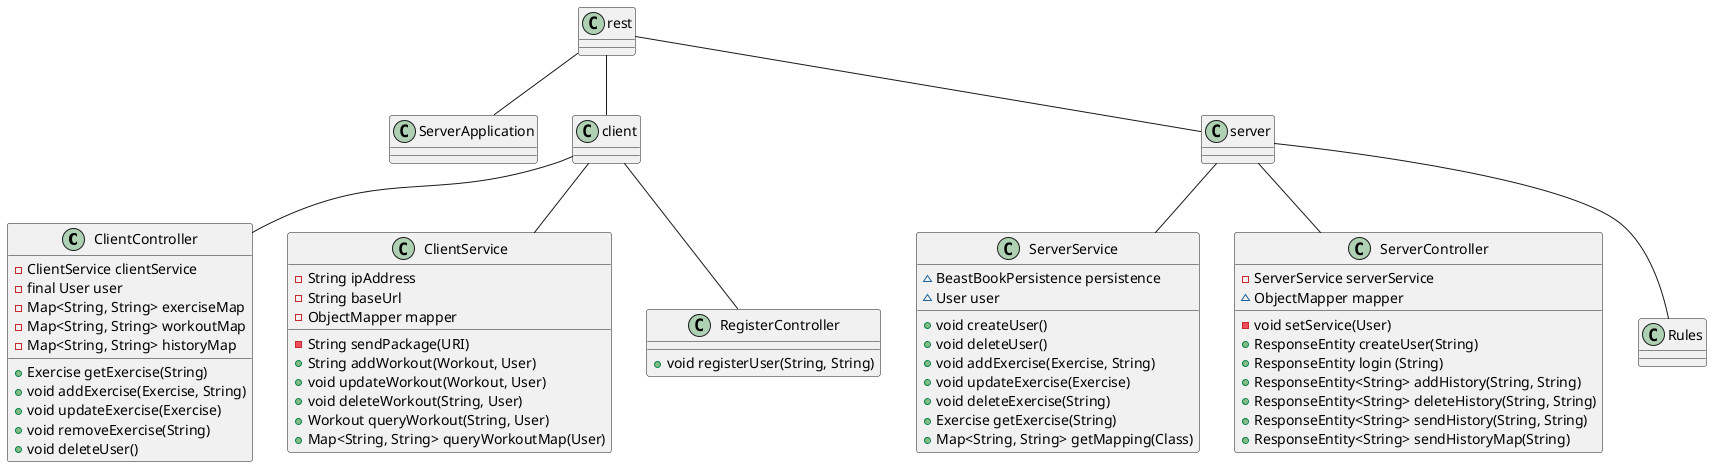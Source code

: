 @startuml Rest Diagram

class ClientController {
  -ClientService clientService
  -final User user
  -Map<String, String> exerciseMap
  -Map<String, String> workoutMap
  -Map<String, String> historyMap
  +Exercise getExercise(String)
  +void addExercise(Exercise, String)
  +void updateExercise(Exercise)
  +void removeExercise(String)
  +void deleteUser()
}

class ClientService {
  -String ipAddress
  -String baseUrl
  -ObjectMapper mapper
  -String sendPackage(URI)
  +String addWorkout(Workout, User)
  +void updateWorkout(Workout, User)
  +void deleteWorkout(String, User)
  +Workout queryWorkout(String, User)
  +Map<String, String> queryWorkoutMap(User)
}

class RegisterController {
  +void registerUser(String, String)
}

class ServerService {
  ~BeastBookPersistence persistence
  ~User user
  +void createUser()
  +void deleteUser()
  +void addExercise(Exercise, String)
  +void updateExercise(Exercise)
  +void deleteExercise(String)
  +Exercise getExercise(String)
  +Map<String, String> getMapping(Class)
}

class ServerController {
  -ServerService serverService
  ~ObjectMapper mapper
  -void setService(User)
  +ResponseEntity createUser(String)
  +ResponseEntity login (String)
  +ResponseEntity<String> addHistory(String, String)
  +ResponseEntity<String> deleteHistory(String, String)
  +ResponseEntity<String> sendHistory(String, String)
  +ResponseEntity<String> sendHistoryMap(String)
}

class ServerApplication {

}

class Rules {
}

rest -- client
rest -- server
rest -- ServerApplication

client -- ClientService
client -- ClientController
client -- RegisterController
server -- ServerService
server -- ServerController
server -- Rules
@enduml
